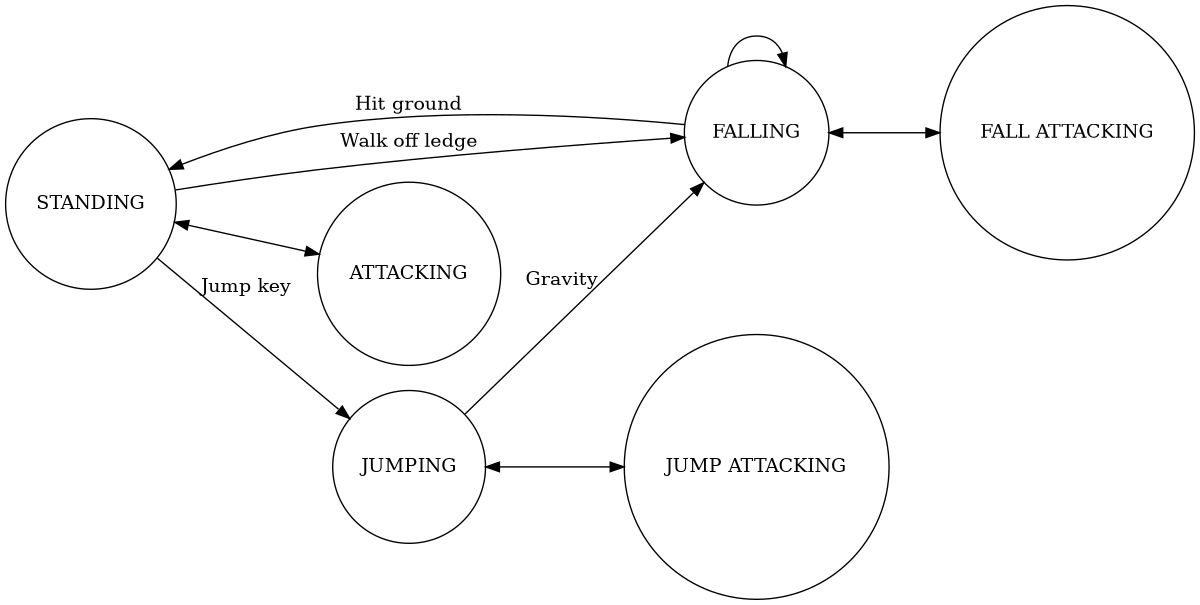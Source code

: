 digraph fsm_jumping {
    rankdir=LR;
    size="8,5"
		splines=true
		overlap=scalexy;
    node [shape = circle label = "STANDING" ]; S
		node [shape = circle label = "FALLING"  ]; F
		node [shape = circle label = "JUMPING"  ]; J
		node [shape = circle label = "ATTACKING"  ]; A
		node [shape = circle label = "FALL ATTACKING"  ]; FA
		node [shape = circle label = "JUMP ATTACKING"  ]; JA
		S -> J [ label = "Jump key" ]
		S -> F [ label = "Walk off ledge" ]
		F -> S [ label = "Hit ground" ]
		J -> F [ label = "Gravity" ]
		F -> F
		J -> JA [ dir = "both" ]
		F -> FA [ dir = "both" ]
		S -> A [ dir = "both" ]
}
